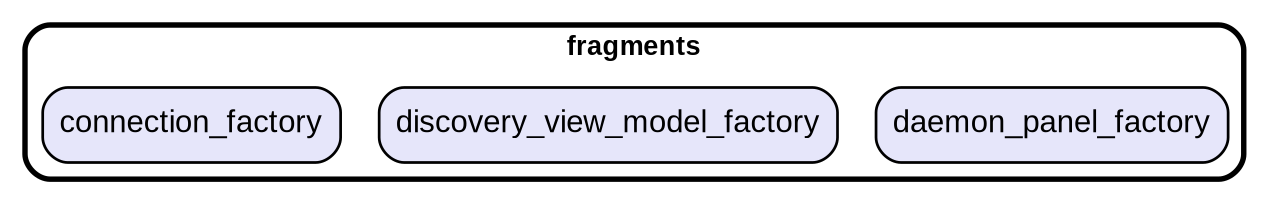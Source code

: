 digraph "" {
  graph [style=rounded fontname="Arial Black" fontsize=13 penwidth=2.6];
  node [shape=rect style="filled,rounded" fontname=Arial fontsize=15 fillcolor=Lavender penwidth=1.3];
  edge [penwidth=1.3];
  "/daemon_panel_factory.dart" [label="daemon_panel_factory"];
  "/discovery_view_model_factory.dart" [label="discovery_view_model_factory"];
  "/connection_factory.dart" [label="connection_factory"];
  subgraph "cluster~" {
    label="fragments";
    "/daemon_panel_factory.dart";
    "/discovery_view_model_factory.dart";
    "/connection_factory.dart";
  }
}
